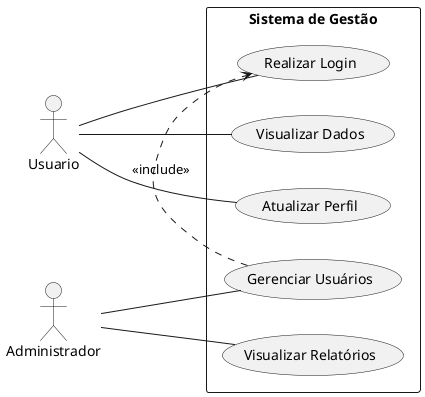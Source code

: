 @startuml
left to right direction

actor Usuario
actor Administrador

rectangle "Sistema de Gestão" {
    Usuario -- (Realizar Login)
    Usuario -- (Visualizar Dados)
    Usuario -- (Atualizar Perfil)
    Administrador -- (Gerenciar Usuários)
    Administrador -- (Visualizar Relatórios)
    (Gerenciar Usuários) .> (Realizar Login) : <<include>>
}

@enduml